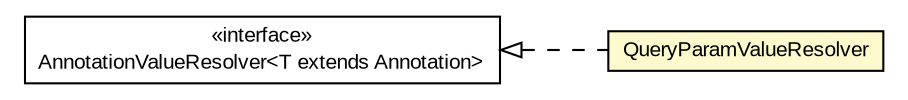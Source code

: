 #!/usr/local/bin/dot
#
# Class diagram 
# Generated by UMLGraph version R5_6-24-gf6e263 (http://www.umlgraph.org/)
#

digraph G {
	edge [fontname="arial",fontsize=10,labelfontname="arial",labelfontsize=10];
	node [fontname="arial",fontsize=10,shape=plaintext];
	nodesep=0.25;
	ranksep=0.5;
	rankdir=LR;
	// com.gwtplatform.dispatch.rest.rebind.util.QueryParamValueResolver
	c412877 [label=<<table title="com.gwtplatform.dispatch.rest.rebind.util.QueryParamValueResolver" border="0" cellborder="1" cellspacing="0" cellpadding="2" port="p" bgcolor="lemonChiffon" href="./QueryParamValueResolver.html">
		<tr><td><table border="0" cellspacing="0" cellpadding="1">
<tr><td align="center" balign="center"> QueryParamValueResolver </td></tr>
		</table></td></tr>
		</table>>, URL="./QueryParamValueResolver.html", fontname="arial", fontcolor="black", fontsize=10.0];
	// com.gwtplatform.dispatch.rest.rebind.util.AnnotationValueResolver<T extends java.lang.annotation.Annotation>
	c412882 [label=<<table title="com.gwtplatform.dispatch.rest.rebind.util.AnnotationValueResolver" border="0" cellborder="1" cellspacing="0" cellpadding="2" port="p" href="./AnnotationValueResolver.html">
		<tr><td><table border="0" cellspacing="0" cellpadding="1">
<tr><td align="center" balign="center"> &#171;interface&#187; </td></tr>
<tr><td align="center" balign="center"> AnnotationValueResolver&lt;T extends Annotation&gt; </td></tr>
		</table></td></tr>
		</table>>, URL="./AnnotationValueResolver.html", fontname="arial", fontcolor="black", fontsize=10.0];
	//com.gwtplatform.dispatch.rest.rebind.util.QueryParamValueResolver implements com.gwtplatform.dispatch.rest.rebind.util.AnnotationValueResolver<T extends java.lang.annotation.Annotation>
	c412882:p -> c412877:p [dir=back,arrowtail=empty,style=dashed];
}

